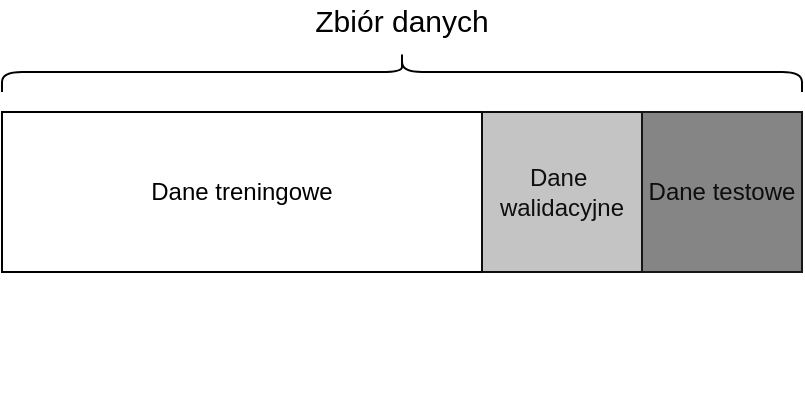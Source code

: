 <mxfile version="10.6.5" type="device"><diagram id="p1HexrGQP2HDJsXq-ZBt" name="Page-1"><mxGraphModel dx="1329" dy="779" grid="1" gridSize="10" guides="1" tooltips="1" connect="1" arrows="1" fold="1" page="1" pageScale="1" pageWidth="827" pageHeight="1169" math="0" shadow="0"><root><mxCell id="0"/><mxCell id="1" parent="0"/><mxCell id="JeIUpIs8UVeJYVx2XLyO-4" value="Zbiór danych" style="text;html=1;strokeColor=none;fillColor=none;align=center;verticalAlign=middle;whiteSpace=wrap;rounded=0;fontSize=15;fontStyle=0" vertex="1" parent="1"><mxGeometry x="335" y="164" width="170" height="20" as="geometry"/></mxCell><mxCell id="JeIUpIs8UVeJYVx2XLyO-5" value="&lt;span&gt;Dane treningowe&lt;/span&gt;" style="rounded=0;whiteSpace=wrap;html=1;" vertex="1" parent="1"><mxGeometry x="220" y="220" width="240" height="80" as="geometry"/></mxCell><mxCell id="JeIUpIs8UVeJYVx2XLyO-6" value="&lt;div&gt;Dane&amp;nbsp;&lt;/div&gt;&lt;div&gt;walidacyjne&lt;/div&gt;" style="rounded=0;whiteSpace=wrap;html=1;fillColor=#C4C4C4;strokeColor=#0D0D0D;fontColor=#0F0F0F;" vertex="1" parent="1"><mxGeometry x="460" y="220" width="80" height="80" as="geometry"/></mxCell><mxCell id="JeIUpIs8UVeJYVx2XLyO-7" value="&lt;span&gt;Dane testowe&lt;/span&gt;" style="rounded=0;whiteSpace=wrap;html=1;fillColor=#858585;strokeColor=#171717;fontColor=#0D0D0D;" vertex="1" parent="1"><mxGeometry x="540" y="220" width="80" height="80" as="geometry"/></mxCell><mxCell id="JeIUpIs8UVeJYVx2XLyO-9" value="" style="shape=curlyBracket;whiteSpace=wrap;html=1;rounded=1;fontSize=17;direction=south;" vertex="1" parent="1"><mxGeometry x="220" y="190" width="400" height="20" as="geometry"/></mxCell><mxCell id="JeIUpIs8UVeJYVx2XLyO-12" value="&lt;div style=&quot;text-align: center&quot;&gt;&lt;br&gt;&lt;/div&gt;" style="text;html=1;fontSize=14;" vertex="1" parent="1"><mxGeometry x="470" y="330" width="60" height="40" as="geometry"/></mxCell></root></mxGraphModel></diagram></mxfile>